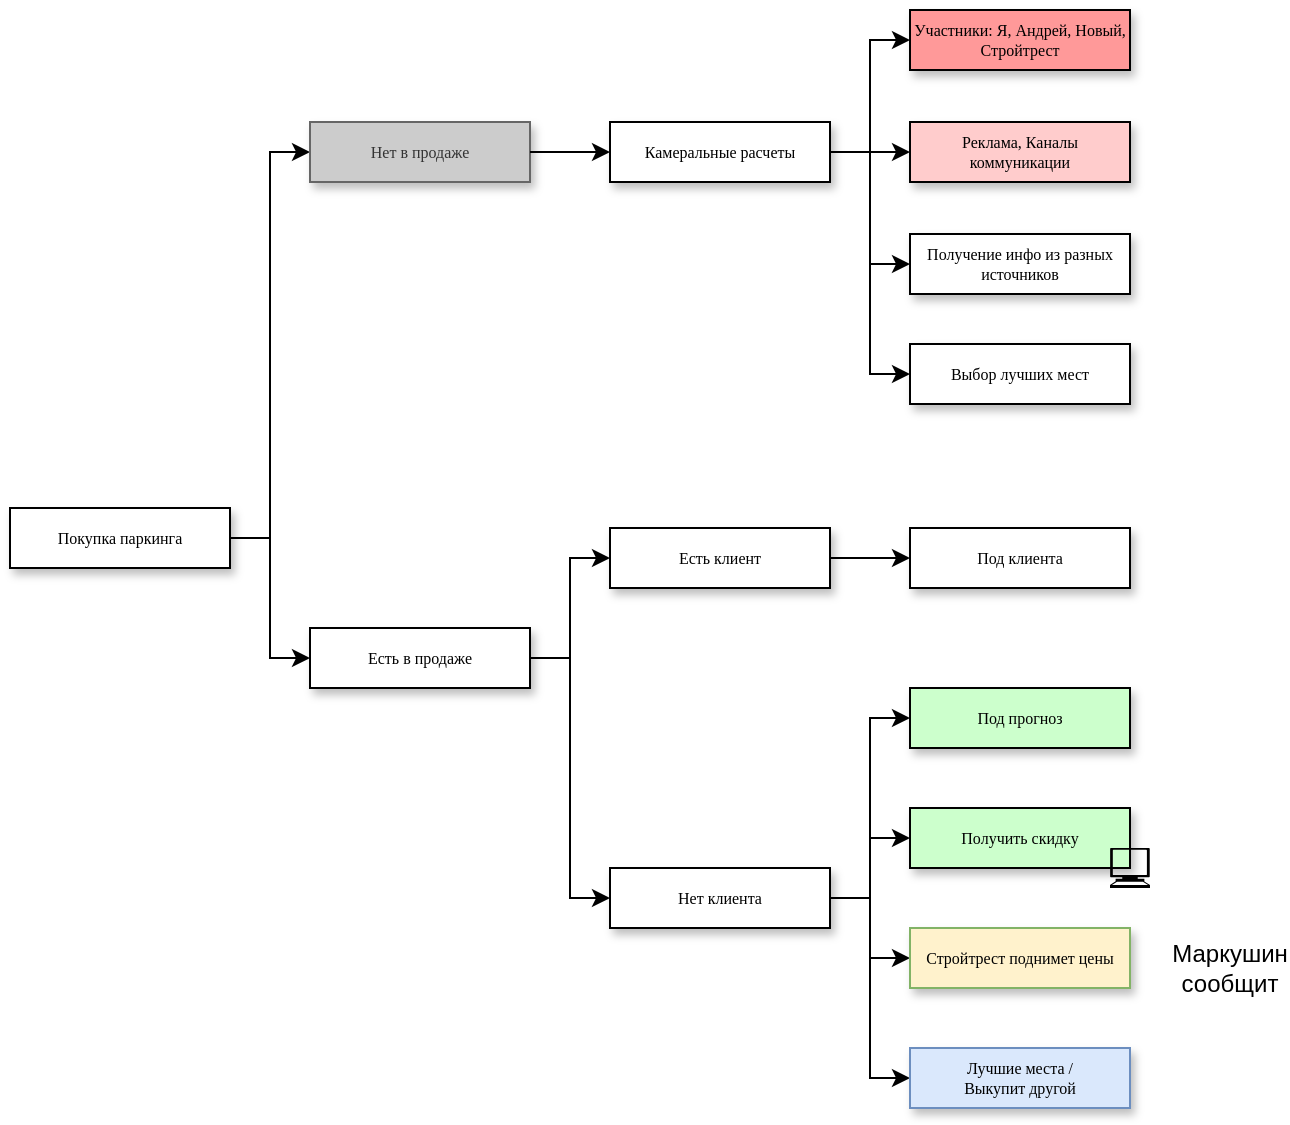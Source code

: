 <mxfile version="14.2.7" type="github">
  <diagram name="Page-1" id="edf60f1a-56cd-e834-aa8a-f176f3a09ee4">
    <mxGraphModel dx="782" dy="469" grid="1" gridSize="10" guides="1" tooltips="1" connect="1" arrows="1" fold="1" page="1" pageScale="1" pageWidth="1100" pageHeight="850" background="#ffffff" math="0" shadow="0">
      <root>
        <mxCell id="0" />
        <mxCell id="1" parent="0" />
        <mxCell id="4_CrNriamoqN5T33crML-4" style="edgeStyle=orthogonalEdgeStyle;rounded=0;orthogonalLoop=1;jettySize=auto;html=1;exitX=1;exitY=0.5;exitDx=0;exitDy=0;entryX=0;entryY=0.5;entryDx=0;entryDy=0;" edge="1" parent="1" source="4_CrNriamoqN5T33crML-1" target="4_CrNriamoqN5T33crML-2">
          <mxGeometry relative="1" as="geometry" />
        </mxCell>
        <mxCell id="4_CrNriamoqN5T33crML-6" style="edgeStyle=orthogonalEdgeStyle;rounded=0;orthogonalLoop=1;jettySize=auto;html=1;exitX=1;exitY=0.5;exitDx=0;exitDy=0;entryX=0;entryY=0.5;entryDx=0;entryDy=0;" edge="1" parent="1" source="4_CrNriamoqN5T33crML-1" target="4_CrNriamoqN5T33crML-3">
          <mxGeometry relative="1" as="geometry" />
        </mxCell>
        <mxCell id="4_CrNriamoqN5T33crML-1" value="Покупка паркинга" style="rounded=0;whiteSpace=wrap;html=1;shadow=1;labelBackgroundColor=none;strokeWidth=1;fontFamily=Verdana;fontSize=8;align=center;" vertex="1" parent="1">
          <mxGeometry x="700" y="420" width="110" height="30" as="geometry" />
        </mxCell>
        <mxCell id="4_CrNriamoqN5T33crML-2" value="Нет в продаже" style="rounded=0;whiteSpace=wrap;html=1;shadow=1;labelBackgroundColor=none;strokeWidth=1;fontFamily=Verdana;fontSize=8;align=center;strokeColor=#666666;fontColor=#333333;fillColor=#CCCCCC;" vertex="1" parent="1">
          <mxGeometry x="850" y="227" width="110" height="30" as="geometry" />
        </mxCell>
        <mxCell id="4_CrNriamoqN5T33crML-19" style="edgeStyle=orthogonalEdgeStyle;rounded=0;orthogonalLoop=1;jettySize=auto;html=1;exitX=1;exitY=0.5;exitDx=0;exitDy=0;entryX=0;entryY=0.5;entryDx=0;entryDy=0;" edge="1" parent="1" source="4_CrNriamoqN5T33crML-3" target="4_CrNriamoqN5T33crML-5">
          <mxGeometry relative="1" as="geometry" />
        </mxCell>
        <mxCell id="4_CrNriamoqN5T33crML-20" style="edgeStyle=orthogonalEdgeStyle;rounded=0;orthogonalLoop=1;jettySize=auto;html=1;exitX=1;exitY=0.5;exitDx=0;exitDy=0;entryX=0;entryY=0.5;entryDx=0;entryDy=0;" edge="1" parent="1" source="4_CrNriamoqN5T33crML-3" target="4_CrNriamoqN5T33crML-7">
          <mxGeometry relative="1" as="geometry" />
        </mxCell>
        <mxCell id="4_CrNriamoqN5T33crML-3" value="Есть в продаже" style="rounded=0;whiteSpace=wrap;html=1;shadow=1;labelBackgroundColor=none;strokeWidth=1;fontFamily=Verdana;fontSize=8;align=center;" vertex="1" parent="1">
          <mxGeometry x="850" y="480" width="110" height="30" as="geometry" />
        </mxCell>
        <mxCell id="4_CrNriamoqN5T33crML-21" style="edgeStyle=orthogonalEdgeStyle;rounded=0;orthogonalLoop=1;jettySize=auto;html=1;exitX=1;exitY=0.5;exitDx=0;exitDy=0;" edge="1" parent="1" source="4_CrNriamoqN5T33crML-5" target="4_CrNriamoqN5T33crML-9">
          <mxGeometry relative="1" as="geometry" />
        </mxCell>
        <mxCell id="4_CrNriamoqN5T33crML-5" value="Есть клиент" style="rounded=0;whiteSpace=wrap;html=1;shadow=1;labelBackgroundColor=none;strokeWidth=1;fontFamily=Verdana;fontSize=8;align=center;" vertex="1" parent="1">
          <mxGeometry x="1000" y="430" width="110" height="30" as="geometry" />
        </mxCell>
        <mxCell id="4_CrNriamoqN5T33crML-15" style="edgeStyle=orthogonalEdgeStyle;rounded=0;orthogonalLoop=1;jettySize=auto;html=1;exitX=1;exitY=0.5;exitDx=0;exitDy=0;entryX=0;entryY=0.5;entryDx=0;entryDy=0;" edge="1" parent="1" source="4_CrNriamoqN5T33crML-7" target="4_CrNriamoqN5T33crML-10">
          <mxGeometry relative="1" as="geometry" />
        </mxCell>
        <mxCell id="4_CrNriamoqN5T33crML-16" style="edgeStyle=orthogonalEdgeStyle;rounded=0;orthogonalLoop=1;jettySize=auto;html=1;exitX=1;exitY=0.5;exitDx=0;exitDy=0;entryX=0;entryY=0.5;entryDx=0;entryDy=0;" edge="1" parent="1" source="4_CrNriamoqN5T33crML-7" target="4_CrNriamoqN5T33crML-8">
          <mxGeometry relative="1" as="geometry" />
        </mxCell>
        <mxCell id="4_CrNriamoqN5T33crML-17" style="edgeStyle=orthogonalEdgeStyle;rounded=0;orthogonalLoop=1;jettySize=auto;html=1;exitX=1;exitY=0.5;exitDx=0;exitDy=0;entryX=0;entryY=0.5;entryDx=0;entryDy=0;" edge="1" parent="1" source="4_CrNriamoqN5T33crML-7" target="4_CrNriamoqN5T33crML-11">
          <mxGeometry relative="1" as="geometry" />
        </mxCell>
        <mxCell id="4_CrNriamoqN5T33crML-18" style="edgeStyle=orthogonalEdgeStyle;rounded=0;orthogonalLoop=1;jettySize=auto;html=1;exitX=1;exitY=0.5;exitDx=0;exitDy=0;entryX=0;entryY=0.5;entryDx=0;entryDy=0;" edge="1" parent="1" source="4_CrNriamoqN5T33crML-7" target="4_CrNriamoqN5T33crML-12">
          <mxGeometry relative="1" as="geometry" />
        </mxCell>
        <mxCell id="4_CrNriamoqN5T33crML-7" value="Нет клиента" style="rounded=0;whiteSpace=wrap;html=1;shadow=1;labelBackgroundColor=none;strokeWidth=1;fontFamily=Verdana;fontSize=8;align=center;" vertex="1" parent="1">
          <mxGeometry x="1000" y="600" width="110" height="30" as="geometry" />
        </mxCell>
        <mxCell id="4_CrNriamoqN5T33crML-8" value="Под прогноз" style="rounded=0;whiteSpace=wrap;html=1;shadow=1;labelBackgroundColor=none;strokeWidth=1;fontFamily=Verdana;fontSize=8;align=center;fillColor=#CCFFCC;" vertex="1" parent="1">
          <mxGeometry x="1150" y="510" width="110" height="30" as="geometry" />
        </mxCell>
        <mxCell id="4_CrNriamoqN5T33crML-9" value="Под клиента" style="rounded=0;whiteSpace=wrap;html=1;shadow=1;labelBackgroundColor=none;strokeWidth=1;fontFamily=Verdana;fontSize=8;align=center;" vertex="1" parent="1">
          <mxGeometry x="1150" y="430" width="110" height="30" as="geometry" />
        </mxCell>
        <mxCell id="4_CrNriamoqN5T33crML-10" value="Лучшие места /&lt;br&gt;Выкупит другой" style="rounded=0;whiteSpace=wrap;html=1;shadow=1;labelBackgroundColor=none;strokeWidth=1;fontFamily=Verdana;fontSize=8;align=center;fillColor=#dae8fc;strokeColor=#6c8ebf;" vertex="1" parent="1">
          <mxGeometry x="1150" y="690" width="110" height="30" as="geometry" />
        </mxCell>
        <mxCell id="4_CrNriamoqN5T33crML-11" value="Стройтрест поднимет цены" style="rounded=0;whiteSpace=wrap;html=1;shadow=1;labelBackgroundColor=none;strokeWidth=1;fontFamily=Verdana;fontSize=8;align=center;strokeColor=#82b366;fillColor=#FFF2CC;" vertex="1" parent="1">
          <mxGeometry x="1150" y="630" width="110" height="30" as="geometry" />
        </mxCell>
        <mxCell id="4_CrNriamoqN5T33crML-12" value="Получить скидку" style="rounded=0;whiteSpace=wrap;html=1;shadow=1;labelBackgroundColor=none;strokeWidth=1;fontFamily=Verdana;fontSize=8;align=center;fillColor=#CCFFCC;" vertex="1" parent="1">
          <mxGeometry x="1150" y="570" width="110" height="30" as="geometry" />
        </mxCell>
        <mxCell id="4_CrNriamoqN5T33crML-14" value="" style="shape=mxgraph.signs.tech.computer;html=1;pointerEvents=1;fillColor=#000000;strokeColor=none;verticalLabelPosition=bottom;verticalAlign=top;align=center;" vertex="1" parent="1">
          <mxGeometry x="1250" y="590" width="20" height="20" as="geometry" />
        </mxCell>
        <mxCell id="4_CrNriamoqN5T33crML-22" style="edgeStyle=orthogonalEdgeStyle;rounded=0;orthogonalLoop=1;jettySize=auto;html=1;exitX=1;exitY=0.5;exitDx=0;exitDy=0;" edge="1" parent="1" target="4_CrNriamoqN5T33crML-23" source="4_CrNriamoqN5T33crML-2">
          <mxGeometry relative="1" as="geometry">
            <mxPoint x="970" y="242" as="sourcePoint" />
          </mxGeometry>
        </mxCell>
        <mxCell id="4_CrNriamoqN5T33crML-27" style="edgeStyle=orthogonalEdgeStyle;rounded=0;orthogonalLoop=1;jettySize=auto;html=1;exitX=1;exitY=0.5;exitDx=0;exitDy=0;entryX=0;entryY=0.5;entryDx=0;entryDy=0;" edge="1" parent="1" source="4_CrNriamoqN5T33crML-23" target="4_CrNriamoqN5T33crML-24">
          <mxGeometry relative="1" as="geometry" />
        </mxCell>
        <mxCell id="4_CrNriamoqN5T33crML-28" style="edgeStyle=orthogonalEdgeStyle;rounded=0;orthogonalLoop=1;jettySize=auto;html=1;exitX=1;exitY=0.5;exitDx=0;exitDy=0;entryX=0;entryY=0.5;entryDx=0;entryDy=0;" edge="1" parent="1" source="4_CrNriamoqN5T33crML-23" target="4_CrNriamoqN5T33crML-25">
          <mxGeometry relative="1" as="geometry" />
        </mxCell>
        <mxCell id="4_CrNriamoqN5T33crML-29" style="edgeStyle=orthogonalEdgeStyle;rounded=0;orthogonalLoop=1;jettySize=auto;html=1;exitX=1;exitY=0.5;exitDx=0;exitDy=0;entryX=0;entryY=0.5;entryDx=0;entryDy=0;" edge="1" parent="1" source="4_CrNriamoqN5T33crML-23" target="4_CrNriamoqN5T33crML-26">
          <mxGeometry relative="1" as="geometry" />
        </mxCell>
        <mxCell id="4_CrNriamoqN5T33crML-31" style="edgeStyle=orthogonalEdgeStyle;rounded=0;orthogonalLoop=1;jettySize=auto;html=1;exitX=1;exitY=0.5;exitDx=0;exitDy=0;entryX=0;entryY=0.5;entryDx=0;entryDy=0;" edge="1" parent="1" source="4_CrNriamoqN5T33crML-23" target="4_CrNriamoqN5T33crML-30">
          <mxGeometry relative="1" as="geometry" />
        </mxCell>
        <mxCell id="4_CrNriamoqN5T33crML-23" value="Камеральные расчеты" style="rounded=0;whiteSpace=wrap;html=1;shadow=1;labelBackgroundColor=none;strokeWidth=1;fontFamily=Verdana;fontSize=8;align=center;" vertex="1" parent="1">
          <mxGeometry x="1000" y="227" width="110" height="30" as="geometry" />
        </mxCell>
        <mxCell id="4_CrNriamoqN5T33crML-24" value="Участники: Я, Андрей, Новый, Стройтрест" style="rounded=0;whiteSpace=wrap;html=1;shadow=1;labelBackgroundColor=none;strokeWidth=1;fontFamily=Verdana;fontSize=8;align=center;fillColor=#FF9999;" vertex="1" parent="1">
          <mxGeometry x="1150" y="171" width="110" height="30" as="geometry" />
        </mxCell>
        <mxCell id="4_CrNriamoqN5T33crML-25" value="Реклама, Каналы коммуникации" style="rounded=0;whiteSpace=wrap;html=1;shadow=1;labelBackgroundColor=none;strokeWidth=1;fontFamily=Verdana;fontSize=8;align=center;fillColor=#FFCCCC;" vertex="1" parent="1">
          <mxGeometry x="1150" y="227" width="110" height="30" as="geometry" />
        </mxCell>
        <mxCell id="4_CrNriamoqN5T33crML-26" value="Получение инфо из разных источников" style="rounded=0;whiteSpace=wrap;html=1;shadow=1;labelBackgroundColor=none;strokeWidth=1;fontFamily=Verdana;fontSize=8;align=center;" vertex="1" parent="1">
          <mxGeometry x="1150" y="283" width="110" height="30" as="geometry" />
        </mxCell>
        <mxCell id="4_CrNriamoqN5T33crML-30" value="Выбор лучших мест" style="rounded=0;whiteSpace=wrap;html=1;shadow=1;labelBackgroundColor=none;strokeWidth=1;fontFamily=Verdana;fontSize=8;align=center;" vertex="1" parent="1">
          <mxGeometry x="1150" y="338" width="110" height="30" as="geometry" />
        </mxCell>
        <mxCell id="4_CrNriamoqN5T33crML-32" value="Маркушин сообщит" style="text;html=1;strokeColor=none;fillColor=none;align=center;verticalAlign=middle;whiteSpace=wrap;rounded=0;" vertex="1" parent="1">
          <mxGeometry x="1290" y="640" width="40" height="20" as="geometry" />
        </mxCell>
      </root>
    </mxGraphModel>
  </diagram>
</mxfile>
